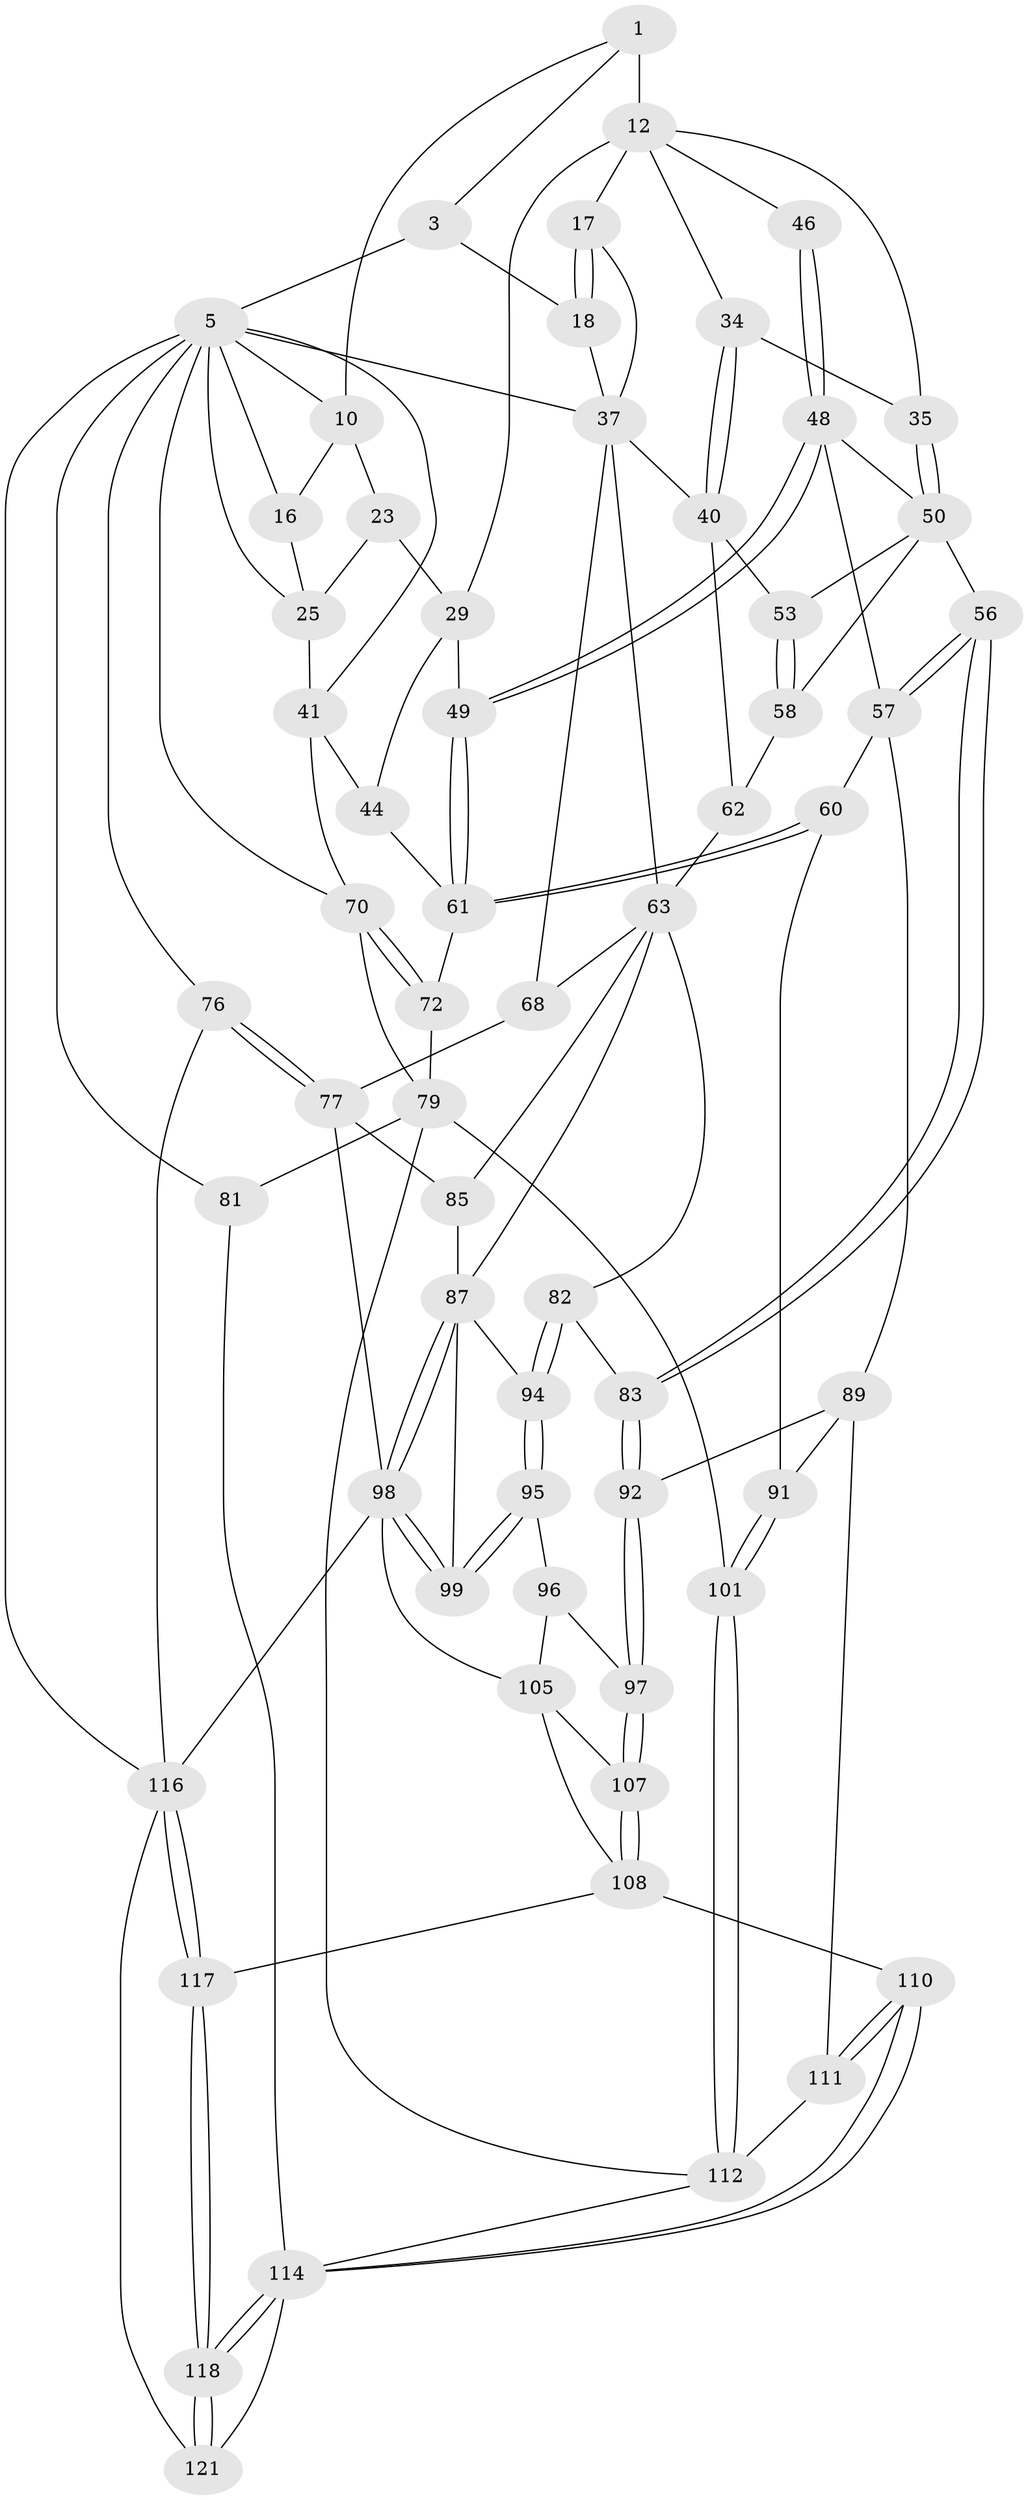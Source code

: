 // original degree distribution, {3: 0.02459016393442623, 6: 0.21311475409836064, 4: 0.21311475409836064, 5: 0.5491803278688525}
// Generated by graph-tools (version 1.1) at 2025/28/03/15/25 16:28:08]
// undirected, 61 vertices, 141 edges
graph export_dot {
graph [start="1"]
  node [color=gray90,style=filled];
  1 [pos="+0.40584085359557454+0",super="+2+8"];
  3 [pos="+0.7334513431816515+0",super="+4"];
  5 [pos="+1+0",super="+6+75"];
  10 [pos="+0.29856946264536915+0.07768611568252563",super="+11"];
  12 [pos="+0.6084303013965628+0",super="+21+13"];
  16 [pos="+0.16342130100611213+0.09107578545747667"];
  17 [pos="+0.8131340488825555+0.08177986055147075",super="+19"];
  18 [pos="+0.8787992784394978+0.12390776535348566",super="+22"];
  23 [pos="+0.2660308562699365+0.1266610901787431",super="+24"];
  25 [pos="+0.16371406993420284+0.09504563395249063",super="+32"];
  29 [pos="+0.30902203487772534+0.2285907391480338",super="+30+43"];
  34 [pos="+0.6144673067072773+0.21272269032336494"];
  35 [pos="+0.5102533020055988+0.2784933554842467"];
  37 [pos="+0.838612492683749+0.2442903149242341",super="+38"];
  40 [pos="+0.7430655198659153+0.3064127907573934",super="+52"];
  41 [pos="+0.10401267530748953+0.27426610268801105",super="+45"];
  44 [pos="+0.16974117237728056+0.373972281461162"];
  46 [pos="+0.37976536132091754+0.32160249142551506"];
  48 [pos="+0.36925675160437277+0.35958547761089726",super="+51"];
  49 [pos="+0.3456431111424631+0.3783522195391578"];
  50 [pos="+0.5103821663023205+0.31200844647908516",super="+54"];
  53 [pos="+0.6359991154838768+0.3769709317095603"];
  56 [pos="+0.5673275813868217+0.5187149032367708"];
  57 [pos="+0.4917075965137889+0.37030641144124654",super="+59"];
  58 [pos="+0.6024676040719986+0.4749286836887721"];
  60 [pos="+0.34160509132800404+0.4869498450390677",super="+84"];
  61 [pos="+0.3193799665431086+0.44835060701879126",super="+66"];
  62 [pos="+0.705590251169792+0.446709526731979"];
  63 [pos="+0.9494122266488282+0.40267378904110457",super="+64+69"];
  68 [pos="+1+0.3940514048352125"];
  70 [pos="+0+0.5136400929190845",super="+71"];
  72 [pos="+0.07729548867395732+0.5377736392135325",super="+74"];
  76 [pos="+1+1"];
  77 [pos="+1+0.8830847931519011",super="+102+78"];
  79 [pos="+0+0.8610750713423749",super="+100+80"];
  81 [pos="+0+1"];
  82 [pos="+0.6950125397730188+0.5528248069815676"];
  83 [pos="+0.5632327189728313+0.5416298752653621"];
  85 [pos="+0.9665873091092839+0.6287486640432198",super="+86"];
  87 [pos="+0.9200903469419325+0.6608551336276478",super="+88"];
  89 [pos="+0.47802852072595065+0.5990419740282558",super="+90"];
  91 [pos="+0.24563617780810376+0.6484551113811157"];
  92 [pos="+0.514074609720338+0.5991333398203778"];
  94 [pos="+0.7405268093755419+0.616527642274133"];
  95 [pos="+0.7237390447035579+0.6507120582824268"];
  96 [pos="+0.7001936581204619+0.6721153837518931"];
  97 [pos="+0.5194658187969146+0.6072410783022572"];
  98 [pos="+0.831980143477421+0.7659535243835606",super="+103"];
  99 [pos="+0.8234741321194877+0.7402154706604817"];
  101 [pos="+0.22379865773935206+0.7878637231090495"];
  105 [pos="+0.6938181448270299+0.7712240195957663",super="+106"];
  107 [pos="+0.524133251450915+0.6217487307120041"];
  108 [pos="+0.561345952302781+0.8037803585887563",super="+109"];
  110 [pos="+0.4241567043450929+0.8379988253731815"];
  111 [pos="+0.38026914101273623+0.7608355259830888"];
  112 [pos="+0.2283123363561668+0.7963709450454446",super="+113"];
  114 [pos="+0.39378448673059385+0.8831324210142025",super="+115"];
  116 [pos="+0.7946945966701454+0.8544762404605842",super="+119"];
  117 [pos="+0.62275075692497+1"];
  118 [pos="+0.6039106294313374+1"];
  121 [pos="+0.6021160974632617+1"];
  1 -- 3;
  1 -- 12 [weight=3];
  1 -- 10;
  3 -- 18;
  3 -- 5;
  5 -- 16;
  5 -- 81 [weight=2];
  5 -- 70;
  5 -- 41;
  5 -- 10;
  5 -- 25;
  5 -- 37;
  5 -- 116;
  5 -- 76;
  10 -- 23;
  10 -- 16;
  12 -- 17;
  12 -- 34;
  12 -- 35;
  12 -- 29;
  12 -- 46 [weight=2];
  16 -- 25;
  17 -- 18 [weight=2];
  17 -- 18;
  17 -- 37;
  18 -- 37;
  23 -- 29 [weight=2];
  23 -- 25 [weight=2];
  25 -- 41;
  29 -- 49;
  29 -- 44;
  34 -- 35;
  34 -- 40;
  34 -- 40;
  35 -- 50;
  35 -- 50;
  37 -- 68;
  37 -- 40;
  37 -- 63;
  40 -- 53;
  40 -- 62;
  41 -- 44;
  41 -- 70;
  44 -- 61;
  46 -- 48;
  46 -- 48;
  48 -- 49;
  48 -- 49;
  48 -- 57;
  48 -- 50;
  49 -- 61;
  49 -- 61;
  50 -- 56;
  50 -- 58;
  50 -- 53;
  53 -- 58;
  53 -- 58;
  56 -- 57;
  56 -- 57;
  56 -- 83;
  56 -- 83;
  57 -- 89;
  57 -- 60;
  58 -- 62;
  60 -- 61 [weight=2];
  60 -- 61;
  60 -- 91;
  61 -- 72 [weight=2];
  62 -- 63;
  63 -- 82;
  63 -- 87;
  63 -- 68;
  63 -- 85;
  68 -- 77;
  70 -- 72;
  70 -- 72;
  70 -- 79;
  72 -- 79;
  76 -- 77;
  76 -- 77;
  76 -- 116;
  77 -- 98;
  77 -- 85 [weight=2];
  79 -- 101;
  79 -- 112;
  79 -- 81;
  81 -- 114;
  82 -- 83;
  82 -- 94;
  82 -- 94;
  83 -- 92;
  83 -- 92;
  85 -- 87;
  87 -- 98;
  87 -- 98;
  87 -- 99;
  87 -- 94;
  89 -- 92;
  89 -- 91;
  89 -- 111;
  91 -- 101;
  91 -- 101;
  92 -- 97;
  92 -- 97;
  94 -- 95;
  94 -- 95;
  95 -- 96;
  95 -- 99;
  95 -- 99;
  96 -- 97;
  96 -- 105;
  97 -- 107;
  97 -- 107;
  98 -- 99;
  98 -- 99;
  98 -- 105;
  98 -- 116;
  101 -- 112;
  101 -- 112;
  105 -- 108;
  105 -- 107;
  107 -- 108;
  107 -- 108;
  108 -- 117;
  108 -- 110;
  110 -- 111;
  110 -- 111;
  110 -- 114;
  110 -- 114;
  111 -- 112;
  112 -- 114;
  114 -- 118;
  114 -- 118;
  114 -- 121;
  116 -- 117;
  116 -- 117;
  116 -- 121;
  117 -- 118;
  117 -- 118;
  118 -- 121;
  118 -- 121;
}
